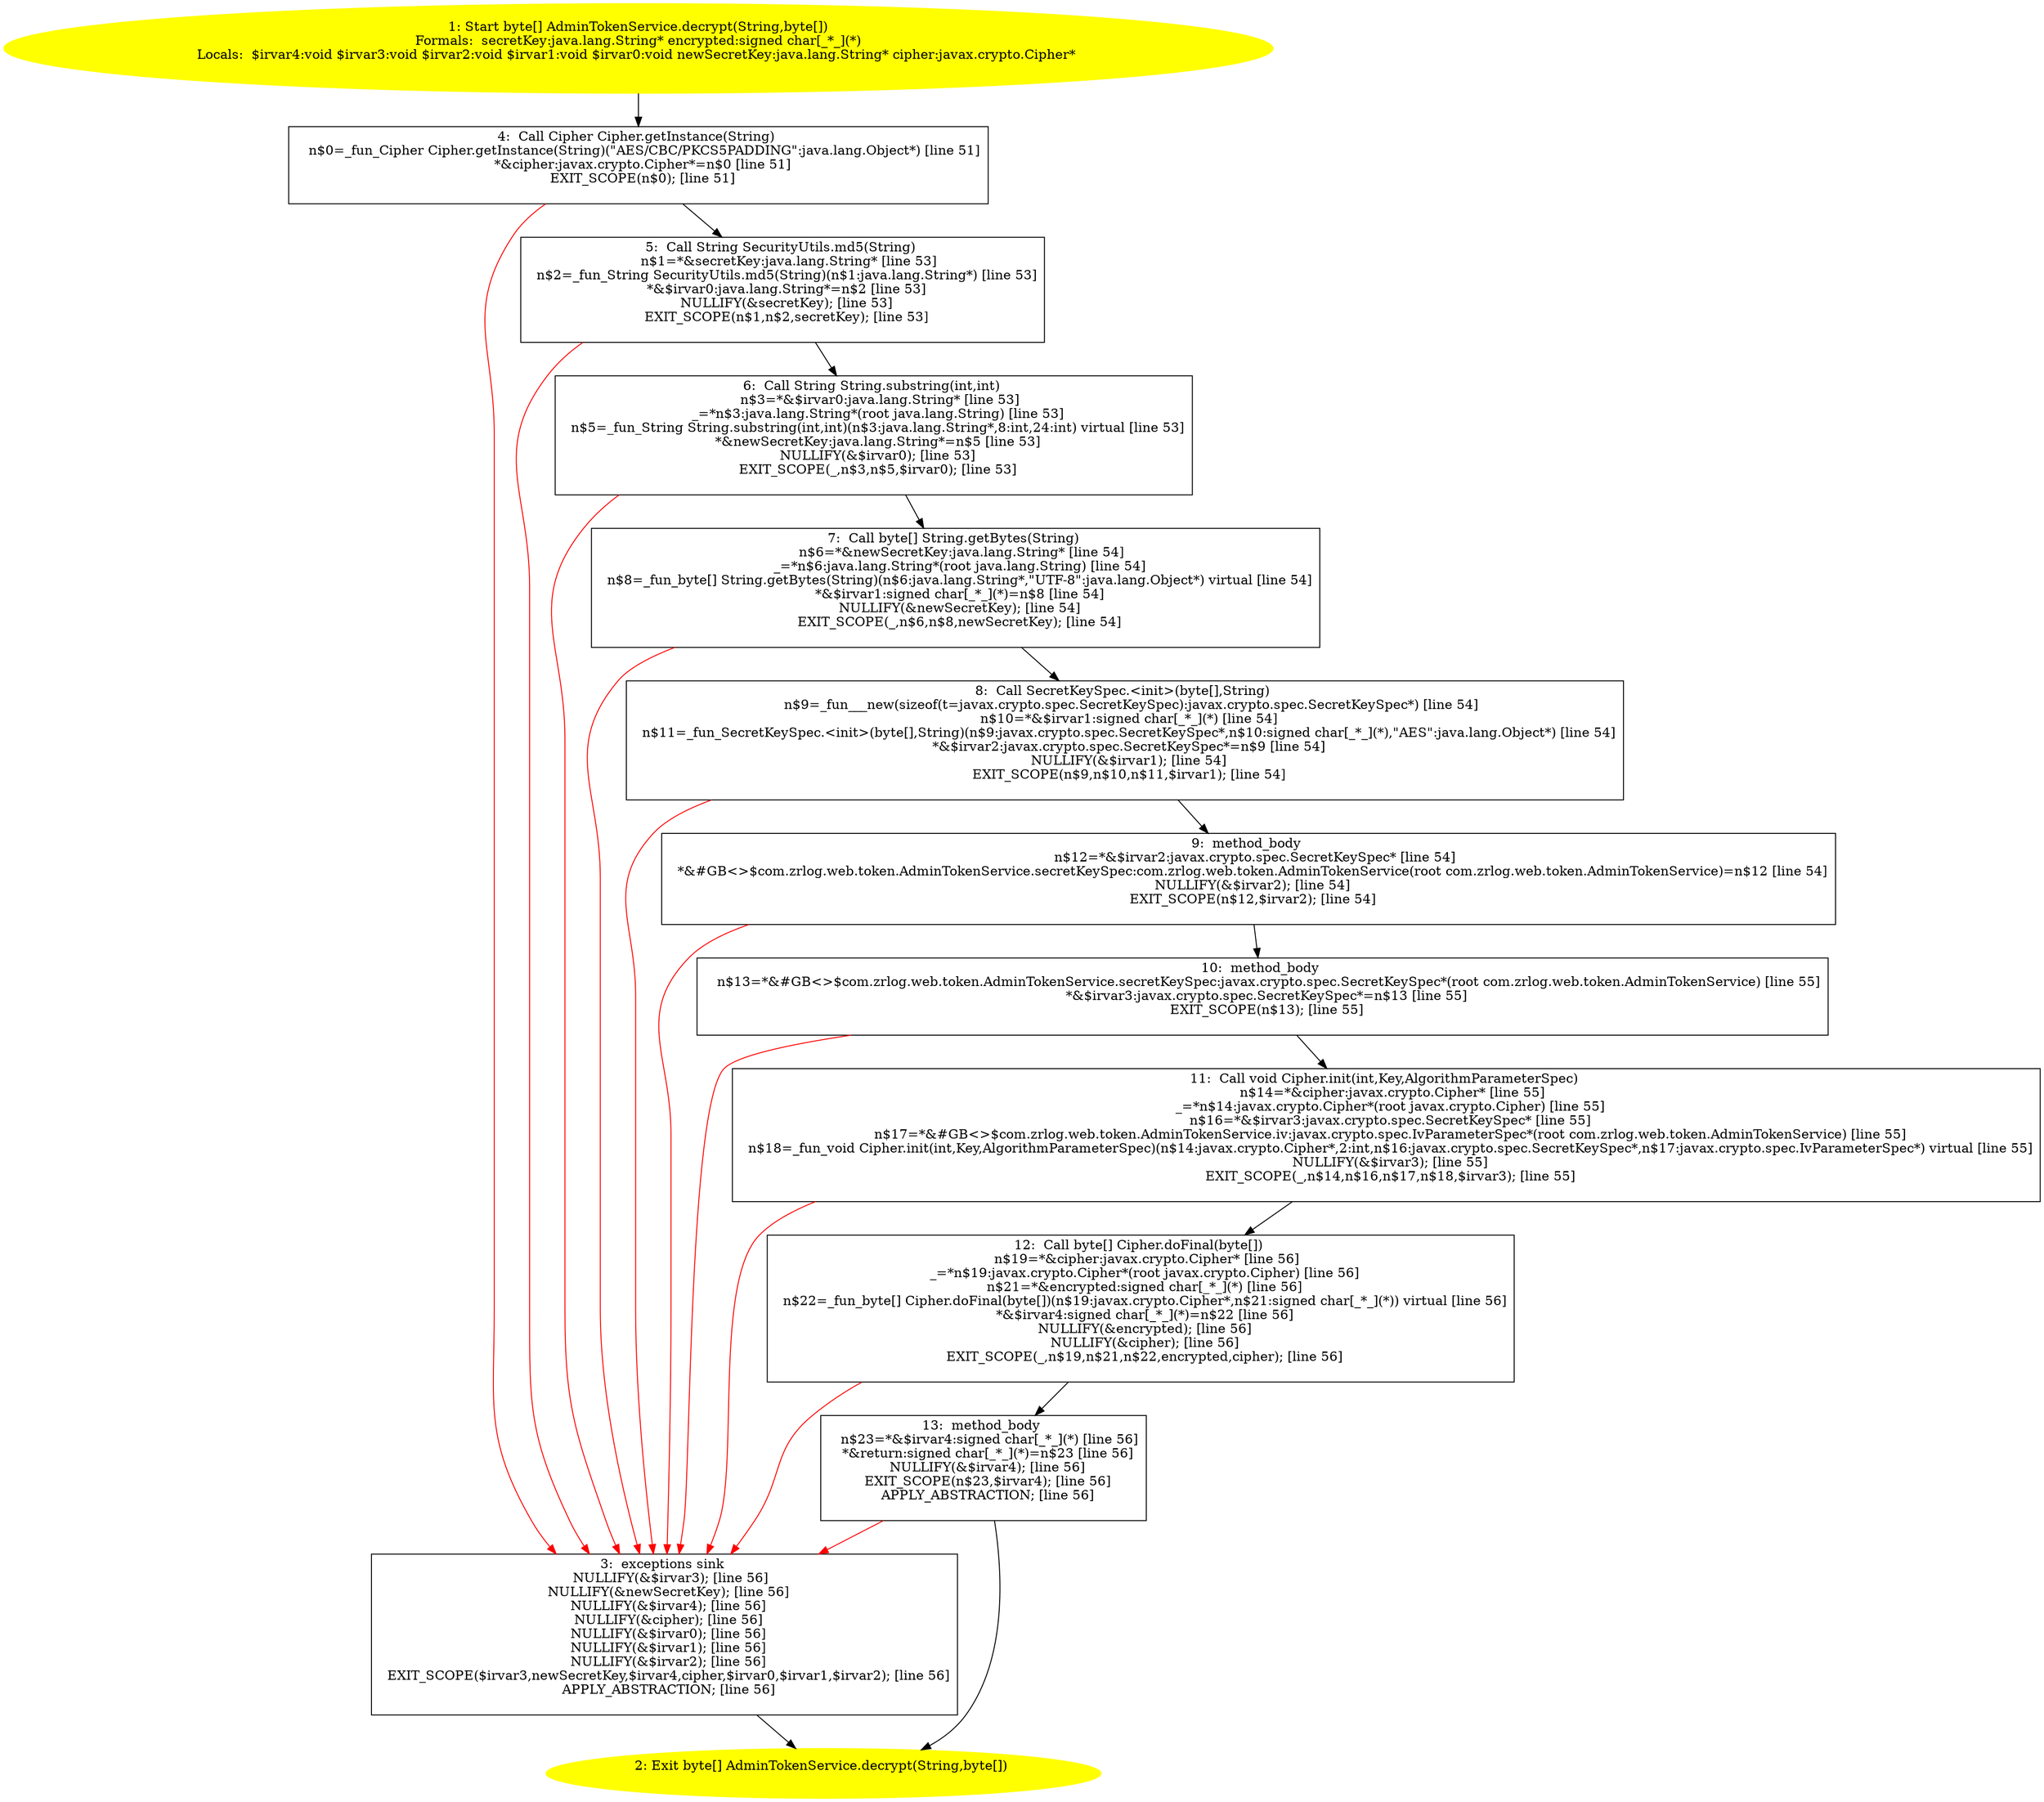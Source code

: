 /* @generated */
digraph cfg {
"com.zrlog.web.token.AdminTokenService.decrypt(java.lang.String,byte[]):byte[].575a0136e50374435a166a158f3e5b8d_1" [label="1: Start byte[] AdminTokenService.decrypt(String,byte[])\nFormals:  secretKey:java.lang.String* encrypted:signed char[_*_](*)\nLocals:  $irvar4:void $irvar3:void $irvar2:void $irvar1:void $irvar0:void newSecretKey:java.lang.String* cipher:javax.crypto.Cipher* \n  " color=yellow style=filled]
	

	 "com.zrlog.web.token.AdminTokenService.decrypt(java.lang.String,byte[]):byte[].575a0136e50374435a166a158f3e5b8d_1" -> "com.zrlog.web.token.AdminTokenService.decrypt(java.lang.String,byte[]):byte[].575a0136e50374435a166a158f3e5b8d_4" ;
"com.zrlog.web.token.AdminTokenService.decrypt(java.lang.String,byte[]):byte[].575a0136e50374435a166a158f3e5b8d_2" [label="2: Exit byte[] AdminTokenService.decrypt(String,byte[]) \n  " color=yellow style=filled]
	

"com.zrlog.web.token.AdminTokenService.decrypt(java.lang.String,byte[]):byte[].575a0136e50374435a166a158f3e5b8d_3" [label="3:  exceptions sink \n   NULLIFY(&$irvar3); [line 56]\n  NULLIFY(&newSecretKey); [line 56]\n  NULLIFY(&$irvar4); [line 56]\n  NULLIFY(&cipher); [line 56]\n  NULLIFY(&$irvar0); [line 56]\n  NULLIFY(&$irvar1); [line 56]\n  NULLIFY(&$irvar2); [line 56]\n  EXIT_SCOPE($irvar3,newSecretKey,$irvar4,cipher,$irvar0,$irvar1,$irvar2); [line 56]\n  APPLY_ABSTRACTION; [line 56]\n " shape="box"]
	

	 "com.zrlog.web.token.AdminTokenService.decrypt(java.lang.String,byte[]):byte[].575a0136e50374435a166a158f3e5b8d_3" -> "com.zrlog.web.token.AdminTokenService.decrypt(java.lang.String,byte[]):byte[].575a0136e50374435a166a158f3e5b8d_2" ;
"com.zrlog.web.token.AdminTokenService.decrypt(java.lang.String,byte[]):byte[].575a0136e50374435a166a158f3e5b8d_4" [label="4:  Call Cipher Cipher.getInstance(String) \n   n$0=_fun_Cipher Cipher.getInstance(String)(\"AES/CBC/PKCS5PADDING\":java.lang.Object*) [line 51]\n  *&cipher:javax.crypto.Cipher*=n$0 [line 51]\n  EXIT_SCOPE(n$0); [line 51]\n " shape="box"]
	

	 "com.zrlog.web.token.AdminTokenService.decrypt(java.lang.String,byte[]):byte[].575a0136e50374435a166a158f3e5b8d_4" -> "com.zrlog.web.token.AdminTokenService.decrypt(java.lang.String,byte[]):byte[].575a0136e50374435a166a158f3e5b8d_5" ;
	 "com.zrlog.web.token.AdminTokenService.decrypt(java.lang.String,byte[]):byte[].575a0136e50374435a166a158f3e5b8d_4" -> "com.zrlog.web.token.AdminTokenService.decrypt(java.lang.String,byte[]):byte[].575a0136e50374435a166a158f3e5b8d_3" [color="red" ];
"com.zrlog.web.token.AdminTokenService.decrypt(java.lang.String,byte[]):byte[].575a0136e50374435a166a158f3e5b8d_5" [label="5:  Call String SecurityUtils.md5(String) \n   n$1=*&secretKey:java.lang.String* [line 53]\n  n$2=_fun_String SecurityUtils.md5(String)(n$1:java.lang.String*) [line 53]\n  *&$irvar0:java.lang.String*=n$2 [line 53]\n  NULLIFY(&secretKey); [line 53]\n  EXIT_SCOPE(n$1,n$2,secretKey); [line 53]\n " shape="box"]
	

	 "com.zrlog.web.token.AdminTokenService.decrypt(java.lang.String,byte[]):byte[].575a0136e50374435a166a158f3e5b8d_5" -> "com.zrlog.web.token.AdminTokenService.decrypt(java.lang.String,byte[]):byte[].575a0136e50374435a166a158f3e5b8d_6" ;
	 "com.zrlog.web.token.AdminTokenService.decrypt(java.lang.String,byte[]):byte[].575a0136e50374435a166a158f3e5b8d_5" -> "com.zrlog.web.token.AdminTokenService.decrypt(java.lang.String,byte[]):byte[].575a0136e50374435a166a158f3e5b8d_3" [color="red" ];
"com.zrlog.web.token.AdminTokenService.decrypt(java.lang.String,byte[]):byte[].575a0136e50374435a166a158f3e5b8d_6" [label="6:  Call String String.substring(int,int) \n   n$3=*&$irvar0:java.lang.String* [line 53]\n  _=*n$3:java.lang.String*(root java.lang.String) [line 53]\n  n$5=_fun_String String.substring(int,int)(n$3:java.lang.String*,8:int,24:int) virtual [line 53]\n  *&newSecretKey:java.lang.String*=n$5 [line 53]\n  NULLIFY(&$irvar0); [line 53]\n  EXIT_SCOPE(_,n$3,n$5,$irvar0); [line 53]\n " shape="box"]
	

	 "com.zrlog.web.token.AdminTokenService.decrypt(java.lang.String,byte[]):byte[].575a0136e50374435a166a158f3e5b8d_6" -> "com.zrlog.web.token.AdminTokenService.decrypt(java.lang.String,byte[]):byte[].575a0136e50374435a166a158f3e5b8d_7" ;
	 "com.zrlog.web.token.AdminTokenService.decrypt(java.lang.String,byte[]):byte[].575a0136e50374435a166a158f3e5b8d_6" -> "com.zrlog.web.token.AdminTokenService.decrypt(java.lang.String,byte[]):byte[].575a0136e50374435a166a158f3e5b8d_3" [color="red" ];
"com.zrlog.web.token.AdminTokenService.decrypt(java.lang.String,byte[]):byte[].575a0136e50374435a166a158f3e5b8d_7" [label="7:  Call byte[] String.getBytes(String) \n   n$6=*&newSecretKey:java.lang.String* [line 54]\n  _=*n$6:java.lang.String*(root java.lang.String) [line 54]\n  n$8=_fun_byte[] String.getBytes(String)(n$6:java.lang.String*,\"UTF-8\":java.lang.Object*) virtual [line 54]\n  *&$irvar1:signed char[_*_](*)=n$8 [line 54]\n  NULLIFY(&newSecretKey); [line 54]\n  EXIT_SCOPE(_,n$6,n$8,newSecretKey); [line 54]\n " shape="box"]
	

	 "com.zrlog.web.token.AdminTokenService.decrypt(java.lang.String,byte[]):byte[].575a0136e50374435a166a158f3e5b8d_7" -> "com.zrlog.web.token.AdminTokenService.decrypt(java.lang.String,byte[]):byte[].575a0136e50374435a166a158f3e5b8d_8" ;
	 "com.zrlog.web.token.AdminTokenService.decrypt(java.lang.String,byte[]):byte[].575a0136e50374435a166a158f3e5b8d_7" -> "com.zrlog.web.token.AdminTokenService.decrypt(java.lang.String,byte[]):byte[].575a0136e50374435a166a158f3e5b8d_3" [color="red" ];
"com.zrlog.web.token.AdminTokenService.decrypt(java.lang.String,byte[]):byte[].575a0136e50374435a166a158f3e5b8d_8" [label="8:  Call SecretKeySpec.<init>(byte[],String) \n   n$9=_fun___new(sizeof(t=javax.crypto.spec.SecretKeySpec):javax.crypto.spec.SecretKeySpec*) [line 54]\n  n$10=*&$irvar1:signed char[_*_](*) [line 54]\n  n$11=_fun_SecretKeySpec.<init>(byte[],String)(n$9:javax.crypto.spec.SecretKeySpec*,n$10:signed char[_*_](*),\"AES\":java.lang.Object*) [line 54]\n  *&$irvar2:javax.crypto.spec.SecretKeySpec*=n$9 [line 54]\n  NULLIFY(&$irvar1); [line 54]\n  EXIT_SCOPE(n$9,n$10,n$11,$irvar1); [line 54]\n " shape="box"]
	

	 "com.zrlog.web.token.AdminTokenService.decrypt(java.lang.String,byte[]):byte[].575a0136e50374435a166a158f3e5b8d_8" -> "com.zrlog.web.token.AdminTokenService.decrypt(java.lang.String,byte[]):byte[].575a0136e50374435a166a158f3e5b8d_9" ;
	 "com.zrlog.web.token.AdminTokenService.decrypt(java.lang.String,byte[]):byte[].575a0136e50374435a166a158f3e5b8d_8" -> "com.zrlog.web.token.AdminTokenService.decrypt(java.lang.String,byte[]):byte[].575a0136e50374435a166a158f3e5b8d_3" [color="red" ];
"com.zrlog.web.token.AdminTokenService.decrypt(java.lang.String,byte[]):byte[].575a0136e50374435a166a158f3e5b8d_9" [label="9:  method_body \n   n$12=*&$irvar2:javax.crypto.spec.SecretKeySpec* [line 54]\n  *&#GB<>$com.zrlog.web.token.AdminTokenService.secretKeySpec:com.zrlog.web.token.AdminTokenService(root com.zrlog.web.token.AdminTokenService)=n$12 [line 54]\n  NULLIFY(&$irvar2); [line 54]\n  EXIT_SCOPE(n$12,$irvar2); [line 54]\n " shape="box"]
	

	 "com.zrlog.web.token.AdminTokenService.decrypt(java.lang.String,byte[]):byte[].575a0136e50374435a166a158f3e5b8d_9" -> "com.zrlog.web.token.AdminTokenService.decrypt(java.lang.String,byte[]):byte[].575a0136e50374435a166a158f3e5b8d_10" ;
	 "com.zrlog.web.token.AdminTokenService.decrypt(java.lang.String,byte[]):byte[].575a0136e50374435a166a158f3e5b8d_9" -> "com.zrlog.web.token.AdminTokenService.decrypt(java.lang.String,byte[]):byte[].575a0136e50374435a166a158f3e5b8d_3" [color="red" ];
"com.zrlog.web.token.AdminTokenService.decrypt(java.lang.String,byte[]):byte[].575a0136e50374435a166a158f3e5b8d_10" [label="10:  method_body \n   n$13=*&#GB<>$com.zrlog.web.token.AdminTokenService.secretKeySpec:javax.crypto.spec.SecretKeySpec*(root com.zrlog.web.token.AdminTokenService) [line 55]\n  *&$irvar3:javax.crypto.spec.SecretKeySpec*=n$13 [line 55]\n  EXIT_SCOPE(n$13); [line 55]\n " shape="box"]
	

	 "com.zrlog.web.token.AdminTokenService.decrypt(java.lang.String,byte[]):byte[].575a0136e50374435a166a158f3e5b8d_10" -> "com.zrlog.web.token.AdminTokenService.decrypt(java.lang.String,byte[]):byte[].575a0136e50374435a166a158f3e5b8d_11" ;
	 "com.zrlog.web.token.AdminTokenService.decrypt(java.lang.String,byte[]):byte[].575a0136e50374435a166a158f3e5b8d_10" -> "com.zrlog.web.token.AdminTokenService.decrypt(java.lang.String,byte[]):byte[].575a0136e50374435a166a158f3e5b8d_3" [color="red" ];
"com.zrlog.web.token.AdminTokenService.decrypt(java.lang.String,byte[]):byte[].575a0136e50374435a166a158f3e5b8d_11" [label="11:  Call void Cipher.init(int,Key,AlgorithmParameterSpec) \n   n$14=*&cipher:javax.crypto.Cipher* [line 55]\n  _=*n$14:javax.crypto.Cipher*(root javax.crypto.Cipher) [line 55]\n  n$16=*&$irvar3:javax.crypto.spec.SecretKeySpec* [line 55]\n  n$17=*&#GB<>$com.zrlog.web.token.AdminTokenService.iv:javax.crypto.spec.IvParameterSpec*(root com.zrlog.web.token.AdminTokenService) [line 55]\n  n$18=_fun_void Cipher.init(int,Key,AlgorithmParameterSpec)(n$14:javax.crypto.Cipher*,2:int,n$16:javax.crypto.spec.SecretKeySpec*,n$17:javax.crypto.spec.IvParameterSpec*) virtual [line 55]\n  NULLIFY(&$irvar3); [line 55]\n  EXIT_SCOPE(_,n$14,n$16,n$17,n$18,$irvar3); [line 55]\n " shape="box"]
	

	 "com.zrlog.web.token.AdminTokenService.decrypt(java.lang.String,byte[]):byte[].575a0136e50374435a166a158f3e5b8d_11" -> "com.zrlog.web.token.AdminTokenService.decrypt(java.lang.String,byte[]):byte[].575a0136e50374435a166a158f3e5b8d_12" ;
	 "com.zrlog.web.token.AdminTokenService.decrypt(java.lang.String,byte[]):byte[].575a0136e50374435a166a158f3e5b8d_11" -> "com.zrlog.web.token.AdminTokenService.decrypt(java.lang.String,byte[]):byte[].575a0136e50374435a166a158f3e5b8d_3" [color="red" ];
"com.zrlog.web.token.AdminTokenService.decrypt(java.lang.String,byte[]):byte[].575a0136e50374435a166a158f3e5b8d_12" [label="12:  Call byte[] Cipher.doFinal(byte[]) \n   n$19=*&cipher:javax.crypto.Cipher* [line 56]\n  _=*n$19:javax.crypto.Cipher*(root javax.crypto.Cipher) [line 56]\n  n$21=*&encrypted:signed char[_*_](*) [line 56]\n  n$22=_fun_byte[] Cipher.doFinal(byte[])(n$19:javax.crypto.Cipher*,n$21:signed char[_*_](*)) virtual [line 56]\n  *&$irvar4:signed char[_*_](*)=n$22 [line 56]\n  NULLIFY(&encrypted); [line 56]\n  NULLIFY(&cipher); [line 56]\n  EXIT_SCOPE(_,n$19,n$21,n$22,encrypted,cipher); [line 56]\n " shape="box"]
	

	 "com.zrlog.web.token.AdminTokenService.decrypt(java.lang.String,byte[]):byte[].575a0136e50374435a166a158f3e5b8d_12" -> "com.zrlog.web.token.AdminTokenService.decrypt(java.lang.String,byte[]):byte[].575a0136e50374435a166a158f3e5b8d_13" ;
	 "com.zrlog.web.token.AdminTokenService.decrypt(java.lang.String,byte[]):byte[].575a0136e50374435a166a158f3e5b8d_12" -> "com.zrlog.web.token.AdminTokenService.decrypt(java.lang.String,byte[]):byte[].575a0136e50374435a166a158f3e5b8d_3" [color="red" ];
"com.zrlog.web.token.AdminTokenService.decrypt(java.lang.String,byte[]):byte[].575a0136e50374435a166a158f3e5b8d_13" [label="13:  method_body \n   n$23=*&$irvar4:signed char[_*_](*) [line 56]\n  *&return:signed char[_*_](*)=n$23 [line 56]\n  NULLIFY(&$irvar4); [line 56]\n  EXIT_SCOPE(n$23,$irvar4); [line 56]\n  APPLY_ABSTRACTION; [line 56]\n " shape="box"]
	

	 "com.zrlog.web.token.AdminTokenService.decrypt(java.lang.String,byte[]):byte[].575a0136e50374435a166a158f3e5b8d_13" -> "com.zrlog.web.token.AdminTokenService.decrypt(java.lang.String,byte[]):byte[].575a0136e50374435a166a158f3e5b8d_2" ;
	 "com.zrlog.web.token.AdminTokenService.decrypt(java.lang.String,byte[]):byte[].575a0136e50374435a166a158f3e5b8d_13" -> "com.zrlog.web.token.AdminTokenService.decrypt(java.lang.String,byte[]):byte[].575a0136e50374435a166a158f3e5b8d_3" [color="red" ];
}
